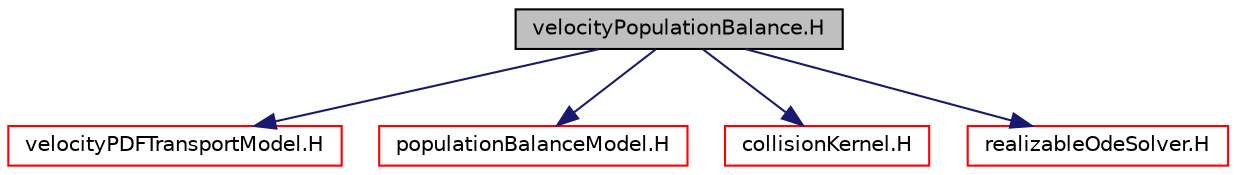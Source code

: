 digraph "velocityPopulationBalance.H"
{
  bgcolor="transparent";
  edge [fontname="Helvetica",fontsize="10",labelfontname="Helvetica",labelfontsize="10"];
  node [fontname="Helvetica",fontsize="10",shape=record];
  Node0 [label="velocityPopulationBalance.H",height=0.2,width=0.4,color="black", fillcolor="grey75", style="filled", fontcolor="black"];
  Node0 -> Node1 [color="midnightblue",fontsize="10",style="solid",fontname="Helvetica"];
  Node1 [label="velocityPDFTransportModel.H",height=0.2,width=0.4,color="red",URL="$a00374.html"];
  Node0 -> Node45 [color="midnightblue",fontsize="10",style="solid",fontname="Helvetica"];
  Node45 [label="populationBalanceModel.H",height=0.2,width=0.4,color="red",URL="$a00398.html"];
  Node0 -> Node46 [color="midnightblue",fontsize="10",style="solid",fontname="Helvetica"];
  Node46 [label="collisionKernel.H",height=0.2,width=0.4,color="red",URL="$a00515.html"];
  Node0 -> Node49 [color="midnightblue",fontsize="10",style="solid",fontname="Helvetica"];
  Node49 [label="realizableOdeSolver.H",height=0.2,width=0.4,color="red",URL="$a00701.html"];
}
